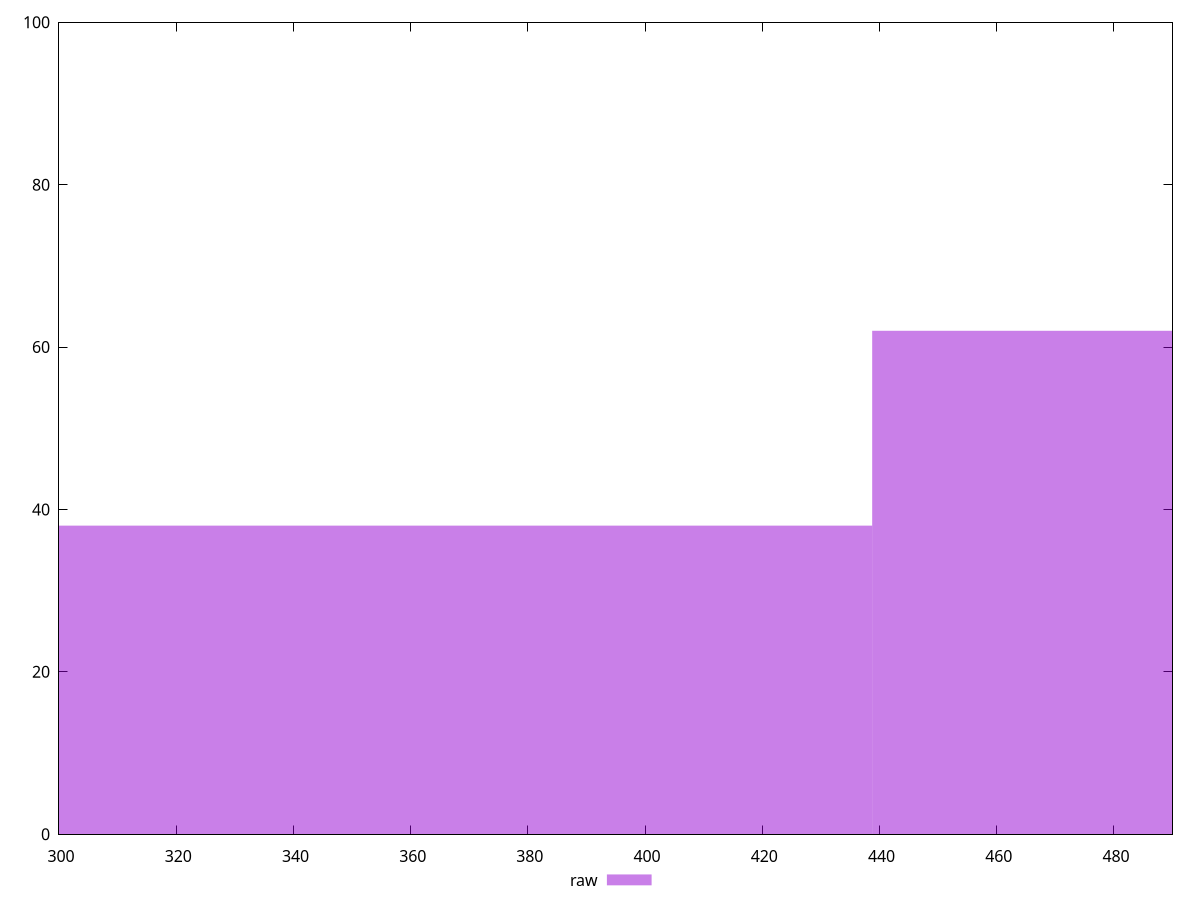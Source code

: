 reset

$raw <<EOF
351.0050391531385 38
526.5075587297077 62
EOF

set key outside below
set boxwidth 175.50251957656926
set xrange [300:490]
set yrange [0:100]
set trange [0:100]
set style fill transparent solid 0.5 noborder
set terminal svg size 640, 490 enhanced background rgb 'white'
set output "report_00019_2021-02-10T18-14-37.922Z//uses-webp-images/samples/pages+cached/raw/histogram.svg"

plot $raw title "raw" with boxes

reset
